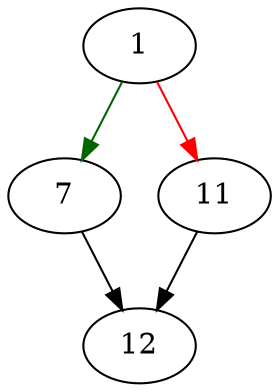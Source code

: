 strict digraph "sqlite3FaultSim" {
	// Node definitions.
	1 [entry=true];
	7;
	11;
	12;

	// Edge definitions.
	1 -> 7 [
		color=darkgreen
		cond=true
	];
	1 -> 11 [
		color=red
		cond=false
	];
	7 -> 12;
	11 -> 12;
}